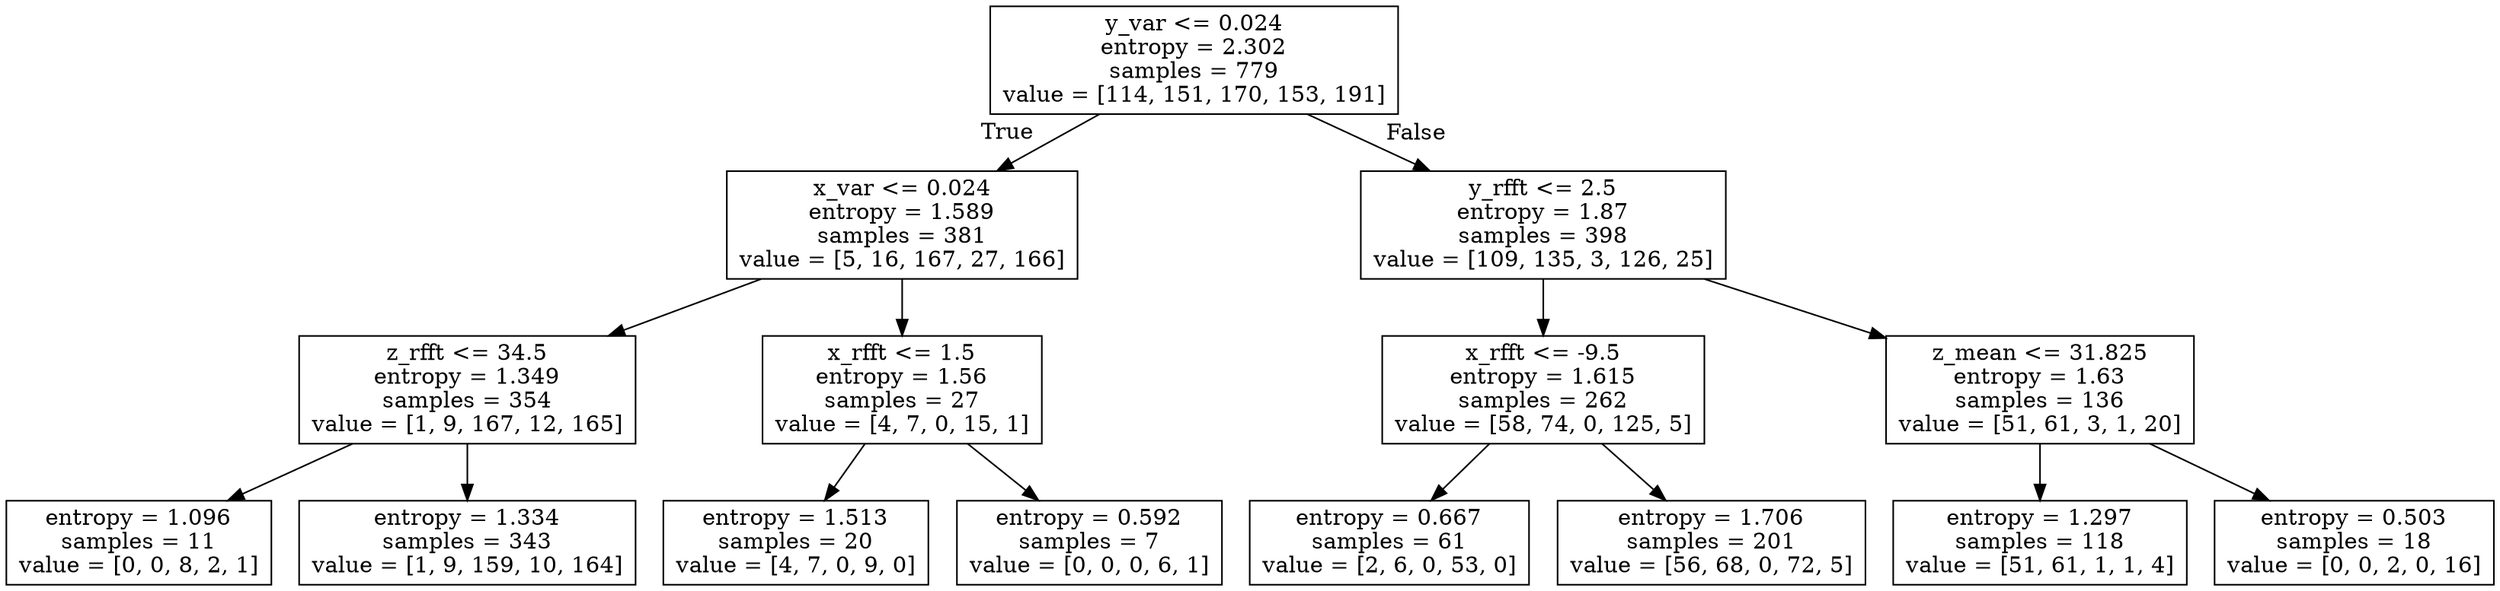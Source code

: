 digraph Tree {
node [shape=box] ;
0 [label="y_var <= 0.024\nentropy = 2.302\nsamples = 779\nvalue = [114, 151, 170, 153, 191]"] ;
1 [label="x_var <= 0.024\nentropy = 1.589\nsamples = 381\nvalue = [5, 16, 167, 27, 166]"] ;
0 -> 1 [labeldistance=2.5, labelangle=45, headlabel="True"] ;
2 [label="z_rfft <= 34.5\nentropy = 1.349\nsamples = 354\nvalue = [1, 9, 167, 12, 165]"] ;
1 -> 2 ;
3 [label="entropy = 1.096\nsamples = 11\nvalue = [0, 0, 8, 2, 1]"] ;
2 -> 3 ;
4 [label="entropy = 1.334\nsamples = 343\nvalue = [1, 9, 159, 10, 164]"] ;
2 -> 4 ;
5 [label="x_rfft <= 1.5\nentropy = 1.56\nsamples = 27\nvalue = [4, 7, 0, 15, 1]"] ;
1 -> 5 ;
6 [label="entropy = 1.513\nsamples = 20\nvalue = [4, 7, 0, 9, 0]"] ;
5 -> 6 ;
7 [label="entropy = 0.592\nsamples = 7\nvalue = [0, 0, 0, 6, 1]"] ;
5 -> 7 ;
8 [label="y_rfft <= 2.5\nentropy = 1.87\nsamples = 398\nvalue = [109, 135, 3, 126, 25]"] ;
0 -> 8 [labeldistance=2.5, labelangle=-45, headlabel="False"] ;
9 [label="x_rfft <= -9.5\nentropy = 1.615\nsamples = 262\nvalue = [58, 74, 0, 125, 5]"] ;
8 -> 9 ;
10 [label="entropy = 0.667\nsamples = 61\nvalue = [2, 6, 0, 53, 0]"] ;
9 -> 10 ;
11 [label="entropy = 1.706\nsamples = 201\nvalue = [56, 68, 0, 72, 5]"] ;
9 -> 11 ;
12 [label="z_mean <= 31.825\nentropy = 1.63\nsamples = 136\nvalue = [51, 61, 3, 1, 20]"] ;
8 -> 12 ;
13 [label="entropy = 1.297\nsamples = 118\nvalue = [51, 61, 1, 1, 4]"] ;
12 -> 13 ;
14 [label="entropy = 0.503\nsamples = 18\nvalue = [0, 0, 2, 0, 16]"] ;
12 -> 14 ;
}